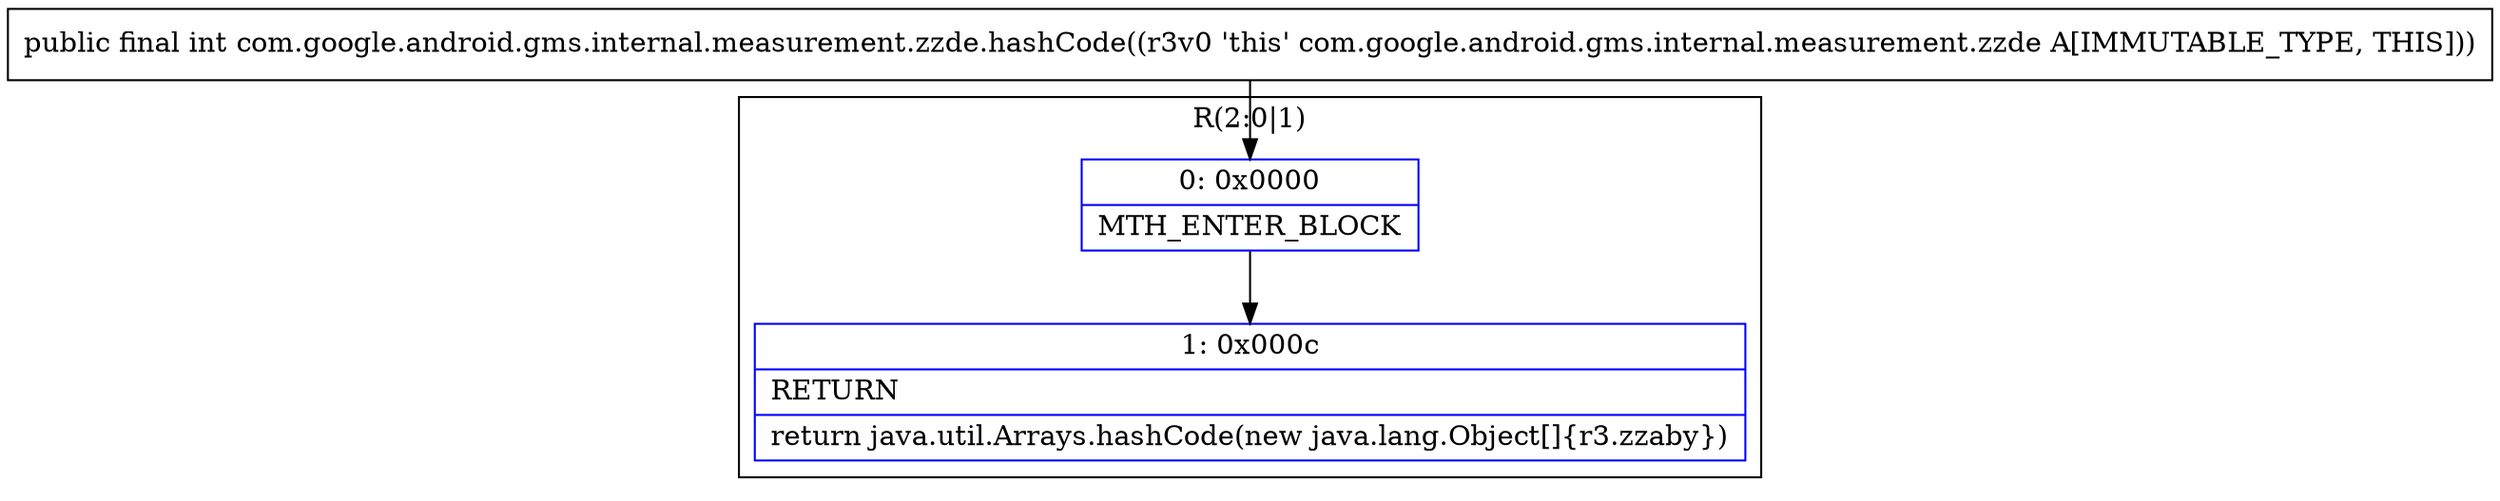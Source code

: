digraph "CFG forcom.google.android.gms.internal.measurement.zzde.hashCode()I" {
subgraph cluster_Region_1501701407 {
label = "R(2:0|1)";
node [shape=record,color=blue];
Node_0 [shape=record,label="{0\:\ 0x0000|MTH_ENTER_BLOCK\l}"];
Node_1 [shape=record,label="{1\:\ 0x000c|RETURN\l|return java.util.Arrays.hashCode(new java.lang.Object[]\{r3.zzaby\})\l}"];
}
MethodNode[shape=record,label="{public final int com.google.android.gms.internal.measurement.zzde.hashCode((r3v0 'this' com.google.android.gms.internal.measurement.zzde A[IMMUTABLE_TYPE, THIS])) }"];
MethodNode -> Node_0;
Node_0 -> Node_1;
}

